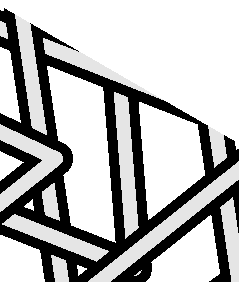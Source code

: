 % muslimpattern.mp
% L. Nobre G.
% 2012

prologues := 1;
background := 0.9white;

numeric u, pa, pb, hexf;
u = 35mm;
pa = 0.12u;
pb = 0.05u;
hexf = sqrt(3)/2;

vardef markpath( expr Pat ) =
  draw Pat withpen pencircle scaled pa;
  undraw Pat withpen pencircle scaled pb;
enddef;

vardef hc( expr Xindex, Yindex ) =
  2*u*hexf*(Xindex*right+Yindex*dir(60))
enddef;

beginfig(1);
  numeric i, ang;
  pair c, b, a, d;
  a = (hexf,0);
  b = (0.33hexf,-0.4); %%%%%%%%%%%%%%%%%%%%%%%%%%%%%%%%% CHANGE only this.
  c = (0,1.5);
  d = 1.1[b,a];
  path seg[], aux, hex, auxa, auxb;
  for i=0 upto 5:
    seg[i] = (d--b--c) rotated (i*60) scaled u;
  endfor;
  seg6 = seg0;
  ang = angle(c-b);
  aux = ((a-dir(ang))--(a+dir(ang))) scaled u;
  z1 = seg0 intersectionpoint seg5;
  z2 = seg0 intersectiontimes seg5;
  z3 = unitvector( direction xpart z2 of seg0 );
  for i=1 upto 6:
    markpath( aux rotated (i*60) );
    markpath( seg[i-1] );
  endfor;
  auxa = ((a-pb*dir(ang)/u)--(a+pb*dir(ang)/u)) scaled u;
  auxb = ((a-pa*dir(ang)/u)--(a+pa*dir(ang)/u)) scaled u;
  for i=1 upto 6:
    draw auxa rotated ((i-1)*60) withpen pencircle scaled pa;
    undraw auxb rotated ((i-1)*60) withpen pencircle scaled pb;
  endfor;
  auxa := ((z1-pb*z3)--(z1+pb*z3));
  auxb := ((z1-pa*z3)--(z1+pa*z3));
  draw auxa withpen pencircle scaled pa;
  undraw auxb withpen pencircle scaled pb;
  hex = for i=30 step 60 until 360: u*dir(i)-- endfor cycle;
  clip currentpicture to hex;
  picture tile;
  tile = currentpicture;
endfig;

beginfig(2);
  numeric i, j;
  path rect;
  rect = hc(0,-1)--hc(1,-1)--hc(0,1)--hc(-1,1)--cycle;
  fill rect withcolor (1,0.986,0.993);
  for i=-1 upto 1:
    for j=-1 upto 1:
      draw tile shifted hc(i,j);
    endfor;
  endfor;
  clip currentpicture to rect;
endfig;

end.
